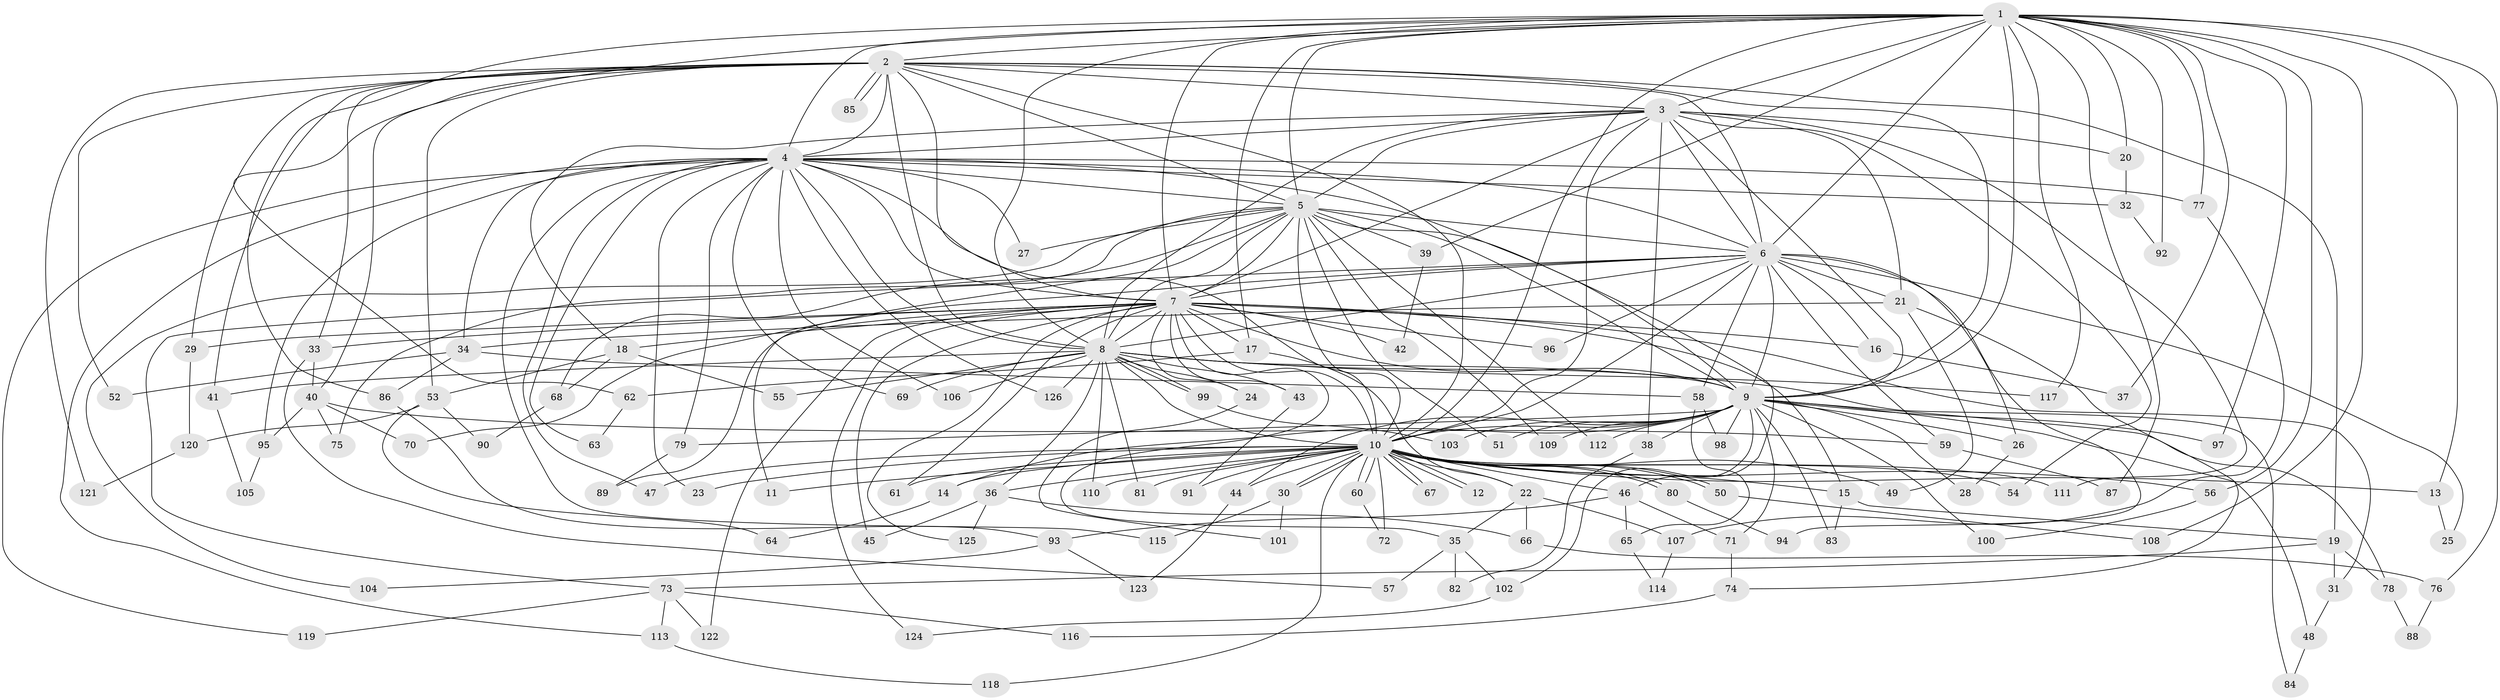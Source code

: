 // coarse degree distribution, {17: 0.015873015873015872, 6: 0.07936507936507936, 4: 0.1111111111111111, 3: 0.2857142857142857, 5: 0.06349206349206349, 2: 0.2222222222222222, 31: 0.015873015873015872, 1: 0.06349206349206349, 7: 0.015873015873015872, 22: 0.015873015873015872, 16: 0.015873015873015872, 18: 0.015873015873015872, 23: 0.015873015873015872, 12: 0.015873015873015872, 15: 0.015873015873015872, 21: 0.015873015873015872, 20: 0.015873015873015872}
// Generated by graph-tools (version 1.1) at 2025/36/03/04/25 23:36:28]
// undirected, 126 vertices, 277 edges
graph export_dot {
  node [color=gray90,style=filled];
  1;
  2;
  3;
  4;
  5;
  6;
  7;
  8;
  9;
  10;
  11;
  12;
  13;
  14;
  15;
  16;
  17;
  18;
  19;
  20;
  21;
  22;
  23;
  24;
  25;
  26;
  27;
  28;
  29;
  30;
  31;
  32;
  33;
  34;
  35;
  36;
  37;
  38;
  39;
  40;
  41;
  42;
  43;
  44;
  45;
  46;
  47;
  48;
  49;
  50;
  51;
  52;
  53;
  54;
  55;
  56;
  57;
  58;
  59;
  60;
  61;
  62;
  63;
  64;
  65;
  66;
  67;
  68;
  69;
  70;
  71;
  72;
  73;
  74;
  75;
  76;
  77;
  78;
  79;
  80;
  81;
  82;
  83;
  84;
  85;
  86;
  87;
  88;
  89;
  90;
  91;
  92;
  93;
  94;
  95;
  96;
  97;
  98;
  99;
  100;
  101;
  102;
  103;
  104;
  105;
  106;
  107;
  108;
  109;
  110;
  111;
  112;
  113;
  114;
  115;
  116;
  117;
  118;
  119;
  120;
  121;
  122;
  123;
  124;
  125;
  126;
  1 -- 2;
  1 -- 3;
  1 -- 4;
  1 -- 5;
  1 -- 6;
  1 -- 7;
  1 -- 8;
  1 -- 9;
  1 -- 10;
  1 -- 13;
  1 -- 17;
  1 -- 20;
  1 -- 37;
  1 -- 39;
  1 -- 56;
  1 -- 62;
  1 -- 76;
  1 -- 77;
  1 -- 86;
  1 -- 87;
  1 -- 92;
  1 -- 97;
  1 -- 108;
  1 -- 117;
  2 -- 3;
  2 -- 4;
  2 -- 5;
  2 -- 6;
  2 -- 7;
  2 -- 8;
  2 -- 9;
  2 -- 10;
  2 -- 19;
  2 -- 29;
  2 -- 33;
  2 -- 40;
  2 -- 41;
  2 -- 52;
  2 -- 53;
  2 -- 85;
  2 -- 85;
  2 -- 121;
  3 -- 4;
  3 -- 5;
  3 -- 6;
  3 -- 7;
  3 -- 8;
  3 -- 9;
  3 -- 10;
  3 -- 18;
  3 -- 20;
  3 -- 21;
  3 -- 38;
  3 -- 54;
  3 -- 111;
  4 -- 5;
  4 -- 6;
  4 -- 7;
  4 -- 8;
  4 -- 9;
  4 -- 10;
  4 -- 23;
  4 -- 27;
  4 -- 32;
  4 -- 34;
  4 -- 47;
  4 -- 63;
  4 -- 69;
  4 -- 77;
  4 -- 79;
  4 -- 95;
  4 -- 106;
  4 -- 113;
  4 -- 115;
  4 -- 119;
  4 -- 126;
  5 -- 6;
  5 -- 7;
  5 -- 8;
  5 -- 9;
  5 -- 10;
  5 -- 11;
  5 -- 27;
  5 -- 39;
  5 -- 46;
  5 -- 51;
  5 -- 68;
  5 -- 75;
  5 -- 104;
  5 -- 109;
  5 -- 112;
  6 -- 7;
  6 -- 8;
  6 -- 9;
  6 -- 10;
  6 -- 16;
  6 -- 21;
  6 -- 25;
  6 -- 26;
  6 -- 58;
  6 -- 59;
  6 -- 70;
  6 -- 73;
  6 -- 94;
  6 -- 96;
  7 -- 8;
  7 -- 9;
  7 -- 10;
  7 -- 15;
  7 -- 16;
  7 -- 17;
  7 -- 18;
  7 -- 24;
  7 -- 29;
  7 -- 31;
  7 -- 33;
  7 -- 35;
  7 -- 42;
  7 -- 43;
  7 -- 45;
  7 -- 61;
  7 -- 89;
  7 -- 96;
  7 -- 122;
  7 -- 124;
  7 -- 125;
  8 -- 9;
  8 -- 10;
  8 -- 24;
  8 -- 36;
  8 -- 41;
  8 -- 43;
  8 -- 55;
  8 -- 69;
  8 -- 81;
  8 -- 84;
  8 -- 99;
  8 -- 99;
  8 -- 106;
  8 -- 110;
  8 -- 117;
  8 -- 126;
  9 -- 10;
  9 -- 14;
  9 -- 26;
  9 -- 28;
  9 -- 38;
  9 -- 44;
  9 -- 48;
  9 -- 51;
  9 -- 71;
  9 -- 78;
  9 -- 79;
  9 -- 83;
  9 -- 97;
  9 -- 98;
  9 -- 100;
  9 -- 102;
  9 -- 103;
  9 -- 109;
  9 -- 112;
  10 -- 11;
  10 -- 12;
  10 -- 12;
  10 -- 13;
  10 -- 14;
  10 -- 15;
  10 -- 22;
  10 -- 23;
  10 -- 30;
  10 -- 30;
  10 -- 36;
  10 -- 44;
  10 -- 46;
  10 -- 47;
  10 -- 49;
  10 -- 50;
  10 -- 50;
  10 -- 54;
  10 -- 56;
  10 -- 60;
  10 -- 60;
  10 -- 61;
  10 -- 67;
  10 -- 67;
  10 -- 72;
  10 -- 80;
  10 -- 80;
  10 -- 81;
  10 -- 91;
  10 -- 110;
  10 -- 111;
  10 -- 118;
  13 -- 25;
  14 -- 64;
  15 -- 19;
  15 -- 83;
  16 -- 37;
  17 -- 22;
  17 -- 62;
  18 -- 53;
  18 -- 55;
  18 -- 68;
  19 -- 31;
  19 -- 73;
  19 -- 78;
  20 -- 32;
  21 -- 34;
  21 -- 49;
  21 -- 74;
  22 -- 35;
  22 -- 66;
  22 -- 107;
  24 -- 101;
  26 -- 28;
  29 -- 120;
  30 -- 101;
  30 -- 115;
  31 -- 48;
  32 -- 92;
  33 -- 40;
  33 -- 57;
  34 -- 52;
  34 -- 58;
  34 -- 86;
  35 -- 57;
  35 -- 82;
  35 -- 102;
  36 -- 45;
  36 -- 66;
  36 -- 125;
  38 -- 82;
  39 -- 42;
  40 -- 59;
  40 -- 70;
  40 -- 75;
  40 -- 95;
  41 -- 105;
  43 -- 91;
  44 -- 123;
  46 -- 65;
  46 -- 71;
  46 -- 93;
  48 -- 84;
  50 -- 108;
  53 -- 64;
  53 -- 90;
  53 -- 120;
  56 -- 100;
  58 -- 65;
  58 -- 98;
  59 -- 87;
  60 -- 72;
  62 -- 63;
  65 -- 114;
  66 -- 76;
  68 -- 90;
  71 -- 74;
  73 -- 113;
  73 -- 116;
  73 -- 119;
  73 -- 122;
  74 -- 116;
  76 -- 88;
  77 -- 107;
  78 -- 88;
  79 -- 89;
  80 -- 94;
  86 -- 93;
  93 -- 104;
  93 -- 123;
  95 -- 105;
  99 -- 103;
  102 -- 124;
  107 -- 114;
  113 -- 118;
  120 -- 121;
}
